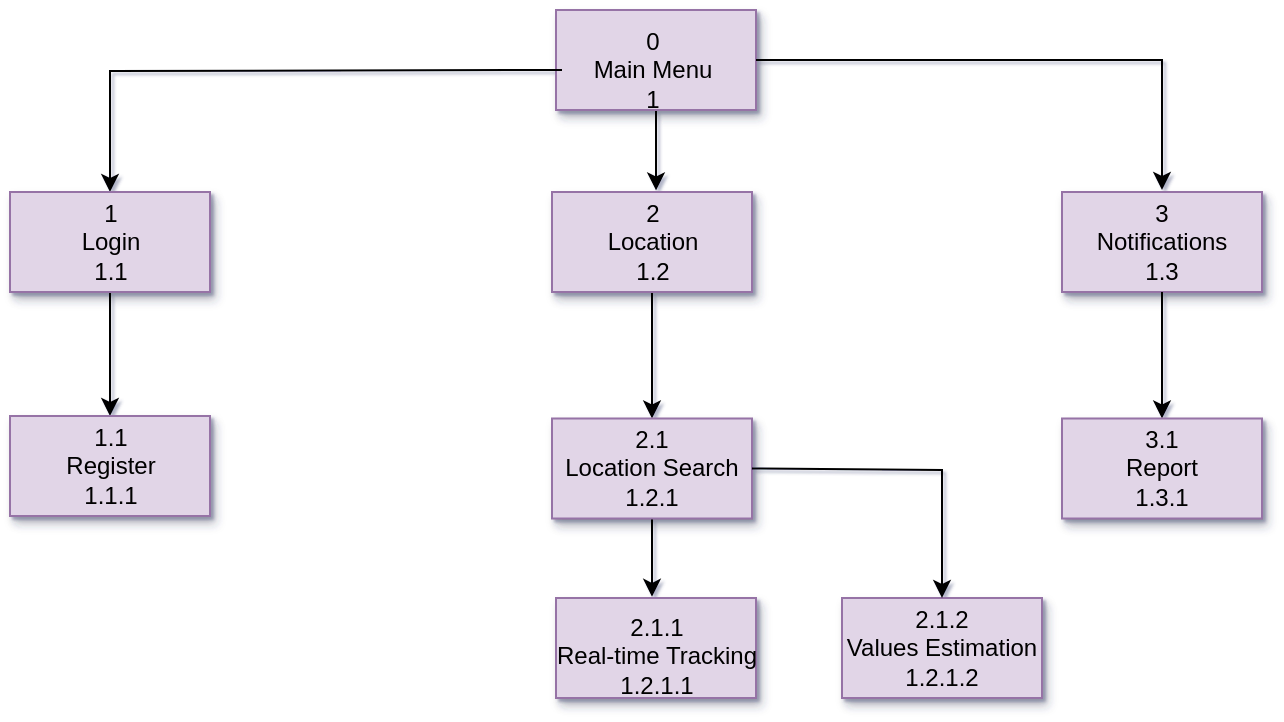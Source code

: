 <mxfile version="20.8.16" type="device"><diagram name="Page-1" id="O4bifQZk7APFcvkZestA"><mxGraphModel dx="1329" dy="794" grid="1" gridSize="10" guides="1" tooltips="1" connect="1" arrows="1" fold="1" page="0" pageScale="1" pageWidth="10000" pageHeight="10000" math="0" shadow="1"><root><mxCell id="0"/><mxCell id="1" parent="0"/><mxCell id="TM_JMbQtxsSryJsDzhFs-18" style="edgeStyle=orthogonalEdgeStyle;rounded=0;orthogonalLoop=1;jettySize=auto;html=1;" parent="1" source="TM_JMbQtxsSryJsDzhFs-1" edge="1"><mxGeometry relative="1" as="geometry"><mxPoint x="587" y="230.2" as="targetPoint"/></mxGeometry></mxCell><mxCell id="TM_JMbQtxsSryJsDzhFs-1" value="" style="html=1;dashed=0;whiteSpace=wrap;fillColor=#e1d5e7;strokeColor=#9673a6;shadow=1;" parent="1" vertex="1"><mxGeometry x="537" y="140" width="100" height="50" as="geometry"/></mxCell><mxCell id="TM_JMbQtxsSryJsDzhFs-16" style="edgeStyle=orthogonalEdgeStyle;rounded=0;orthogonalLoop=1;jettySize=auto;html=1;entryX=0.5;entryY=0;entryDx=0;entryDy=0;" parent="1" target="TM_JMbQtxsSryJsDzhFs-3" edge="1"><mxGeometry relative="1" as="geometry"><mxPoint x="540" y="170" as="sourcePoint"/></mxGeometry></mxCell><mxCell id="TM_JMbQtxsSryJsDzhFs-2" value="0&lt;br&gt;Main Menu&lt;br&gt;1&lt;br&gt;" style="text;strokeColor=none;align=center;fillColor=none;html=1;verticalAlign=middle;whiteSpace=wrap;rounded=0;" parent="1" vertex="1"><mxGeometry x="549.5" y="155" width="71" height="29" as="geometry"/></mxCell><mxCell id="TM_JMbQtxsSryJsDzhFs-17" style="edgeStyle=orthogonalEdgeStyle;rounded=0;orthogonalLoop=1;jettySize=auto;html=1;entryX=0.5;entryY=0;entryDx=0;entryDy=0;" parent="1" source="TM_JMbQtxsSryJsDzhFs-3" target="TM_JMbQtxsSryJsDzhFs-5" edge="1"><mxGeometry relative="1" as="geometry"/></mxCell><mxCell id="TM_JMbQtxsSryJsDzhFs-3" value="" style="html=1;dashed=0;whiteSpace=wrap;fillColor=#e1d5e7;strokeColor=#9673a6;shadow=1;" parent="1" vertex="1"><mxGeometry x="264" y="231" width="100" height="50" as="geometry"/></mxCell><mxCell id="TM_JMbQtxsSryJsDzhFs-4" value="1&lt;br&gt;Login&lt;br&gt;1.1" style="text;strokeColor=none;align=center;fillColor=none;html=1;verticalAlign=middle;whiteSpace=wrap;rounded=0;" parent="1" vertex="1"><mxGeometry x="278.5" y="241.5" width="71" height="29" as="geometry"/></mxCell><mxCell id="TM_JMbQtxsSryJsDzhFs-5" value="" style="html=1;dashed=0;whiteSpace=wrap;fillColor=#e1d5e7;strokeColor=#9673a6;shadow=1;" parent="1" vertex="1"><mxGeometry x="264" y="343" width="100" height="50" as="geometry"/></mxCell><mxCell id="TM_JMbQtxsSryJsDzhFs-6" value="1.1&lt;br&gt;Register&lt;br&gt;1.1.1" style="text;strokeColor=none;align=center;fillColor=none;html=1;verticalAlign=middle;whiteSpace=wrap;rounded=0;" parent="1" vertex="1"><mxGeometry x="278.5" y="353.5" width="71" height="29" as="geometry"/></mxCell><mxCell id="TM_JMbQtxsSryJsDzhFs-21" style="edgeStyle=orthogonalEdgeStyle;rounded=0;orthogonalLoop=1;jettySize=auto;html=1;entryX=0.5;entryY=0;entryDx=0;entryDy=0;" parent="1" source="TM_JMbQtxsSryJsDzhFs-9" target="TM_JMbQtxsSryJsDzhFs-11" edge="1"><mxGeometry relative="1" as="geometry"/></mxCell><mxCell id="TM_JMbQtxsSryJsDzhFs-9" value="" style="html=1;dashed=0;whiteSpace=wrap;fillColor=#e1d5e7;strokeColor=#9673a6;shadow=1;" parent="1" vertex="1"><mxGeometry x="535" y="231" width="100" height="50" as="geometry"/></mxCell><mxCell id="TM_JMbQtxsSryJsDzhFs-10" value="2&lt;br&gt;Location&lt;br&gt;1.2" style="text;strokeColor=none;align=center;fillColor=none;html=1;verticalAlign=middle;whiteSpace=wrap;rounded=0;" parent="1" vertex="1"><mxGeometry x="549.5" y="241.5" width="71" height="29" as="geometry"/></mxCell><mxCell id="TM_JMbQtxsSryJsDzhFs-23" style="edgeStyle=orthogonalEdgeStyle;rounded=0;orthogonalLoop=1;jettySize=auto;html=1;" parent="1" source="TM_JMbQtxsSryJsDzhFs-11" edge="1"><mxGeometry relative="1" as="geometry"><mxPoint x="585" y="433.4" as="targetPoint"/></mxGeometry></mxCell><mxCell id="TM_JMbQtxsSryJsDzhFs-11" value="" style="html=1;dashed=0;whiteSpace=wrap;fillColor=#e1d5e7;strokeColor=#9673a6;shadow=1;" parent="1" vertex="1"><mxGeometry x="535" y="344.25" width="100" height="50" as="geometry"/></mxCell><mxCell id="TM_JMbQtxsSryJsDzhFs-12" value="2.1&lt;br&gt;Location Search&lt;br&gt;1.2.1" style="text;strokeColor=none;align=center;fillColor=none;html=1;verticalAlign=middle;whiteSpace=wrap;rounded=0;" parent="1" vertex="1"><mxGeometry x="537" y="353.5" width="96" height="31.5" as="geometry"/></mxCell><mxCell id="TM_JMbQtxsSryJsDzhFs-14" value="" style="html=1;dashed=0;whiteSpace=wrap;fillColor=#e1d5e7;strokeColor=#9673a6;shadow=1;" parent="1" vertex="1"><mxGeometry x="537" y="434" width="100" height="50" as="geometry"/></mxCell><mxCell id="TM_JMbQtxsSryJsDzhFs-15" value="2.1.1&lt;br&gt;Real-time Tracking&lt;br&gt;1.2.1.1" style="text;strokeColor=none;align=center;fillColor=none;html=1;verticalAlign=middle;whiteSpace=wrap;rounded=0;" parent="1" vertex="1"><mxGeometry x="504.75" y="442.5" width="164.5" height="41.5" as="geometry"/></mxCell><mxCell id="Y9icqV1w8gEzkJ_8Y2wD-1" value="2.1.2&lt;br&gt;Values Estimation&lt;br&gt;1.2.1.2" style="html=1;dashed=0;whiteSpace=wrap;fillColor=#e1d5e7;strokeColor=#9673a6;shadow=1;" parent="1" vertex="1"><mxGeometry x="680" y="434" width="100" height="50" as="geometry"/></mxCell><mxCell id="Y9icqV1w8gEzkJ_8Y2wD-2" value="" style="endArrow=classic;html=1;rounded=0;exitX=1;exitY=0.5;exitDx=0;exitDy=0;entryX=0.5;entryY=0;entryDx=0;entryDy=0;" parent="1" source="TM_JMbQtxsSryJsDzhFs-11" target="Y9icqV1w8gEzkJ_8Y2wD-1" edge="1"><mxGeometry width="50" height="50" relative="1" as="geometry"><mxPoint x="704" y="373" as="sourcePoint"/><mxPoint x="754" y="323" as="targetPoint"/><Array as="points"><mxPoint x="730" y="370"/></Array></mxGeometry></mxCell><mxCell id="Y9icqV1w8gEzkJ_8Y2wD-4" value="3&lt;br&gt;Notifications&lt;br&gt;1.3" style="html=1;dashed=0;whiteSpace=wrap;fillColor=#e1d5e7;strokeColor=#9673a6;shadow=1;" parent="1" vertex="1"><mxGeometry x="790" y="231" width="100" height="50" as="geometry"/></mxCell><mxCell id="Y9icqV1w8gEzkJ_8Y2wD-5" value="" style="endArrow=classic;html=1;rounded=0;exitX=1;exitY=0.5;exitDx=0;exitDy=0;" parent="1" source="TM_JMbQtxsSryJsDzhFs-1" edge="1"><mxGeometry width="50" height="50" relative="1" as="geometry"><mxPoint x="690" y="170" as="sourcePoint"/><mxPoint x="840" y="230" as="targetPoint"/><Array as="points"><mxPoint x="840" y="165"/></Array></mxGeometry></mxCell><mxCell id="Y9icqV1w8gEzkJ_8Y2wD-6" value="" style="endArrow=classic;html=1;rounded=0;exitX=0.5;exitY=1;exitDx=0;exitDy=0;entryX=0.5;entryY=0;entryDx=0;entryDy=0;" parent="1" source="Y9icqV1w8gEzkJ_8Y2wD-4" target="Y9icqV1w8gEzkJ_8Y2wD-7" edge="1"><mxGeometry width="50" height="50" relative="1" as="geometry"><mxPoint x="660" y="310" as="sourcePoint"/><mxPoint x="840" y="340" as="targetPoint"/></mxGeometry></mxCell><mxCell id="Y9icqV1w8gEzkJ_8Y2wD-7" value="3.1&lt;br&gt;Report&lt;br&gt;1.3.1" style="html=1;dashed=0;whiteSpace=wrap;fillColor=#e1d5e7;strokeColor=#9673a6;shadow=1;" parent="1" vertex="1"><mxGeometry x="790" y="344.25" width="100" height="50" as="geometry"/></mxCell></root></mxGraphModel></diagram></mxfile>